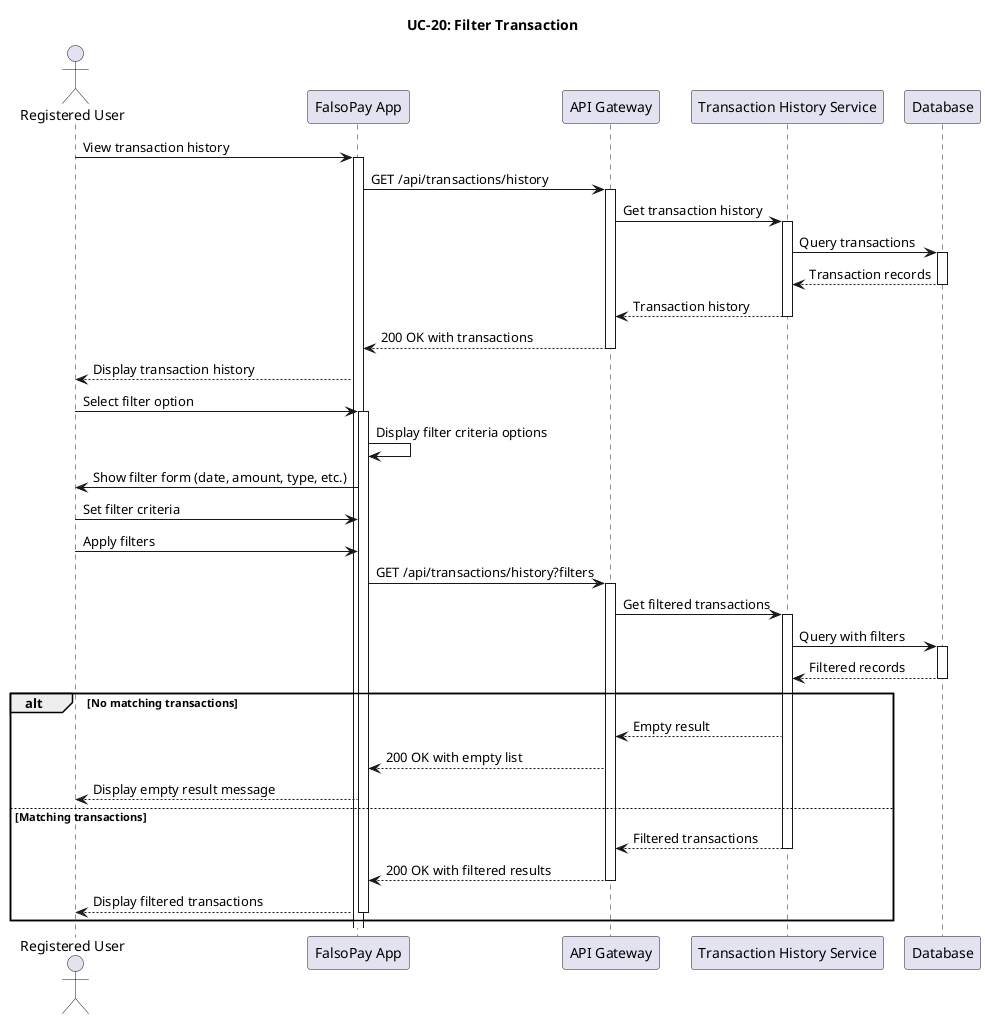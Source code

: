@startuml UC20-FilterTransaction

actor "Registered User" as User
participant "FalsoPay App" as App
participant "API Gateway" as Gateway
participant "Transaction History Service" as HistoryService
participant "Database" as DB

title UC-20: Filter Transaction

User -> App: View transaction history
activate App

App -> Gateway: GET /api/transactions/history
activate Gateway

Gateway -> HistoryService: Get transaction history
activate HistoryService

HistoryService -> DB: Query transactions
activate DB
DB --> HistoryService: Transaction records
deactivate DB

HistoryService --> Gateway: Transaction history
deactivate HistoryService

Gateway --> App: 200 OK with transactions
deactivate Gateway

App --> User: Display transaction history

User -> App: Select filter option
activate App

App -> App: Display filter criteria options
App -> User: Show filter form (date, amount, type, etc.)
User -> App: Set filter criteria
User -> App: Apply filters

App -> Gateway: GET /api/transactions/history?filters
activate Gateway

Gateway -> HistoryService: Get filtered transactions
activate HistoryService

HistoryService -> DB: Query with filters
activate DB
DB --> HistoryService: Filtered records
deactivate DB

alt No matching transactions
    HistoryService --> Gateway: Empty result
    Gateway --> App: 200 OK with empty list
    App --> User: Display empty result message
else Matching transactions
    HistoryService --> Gateway: Filtered transactions
    deactivate HistoryService
    
    Gateway --> App: 200 OK with filtered results
    deactivate Gateway
    
    App --> User: Display filtered transactions
    deactivate App
end

@enduml 